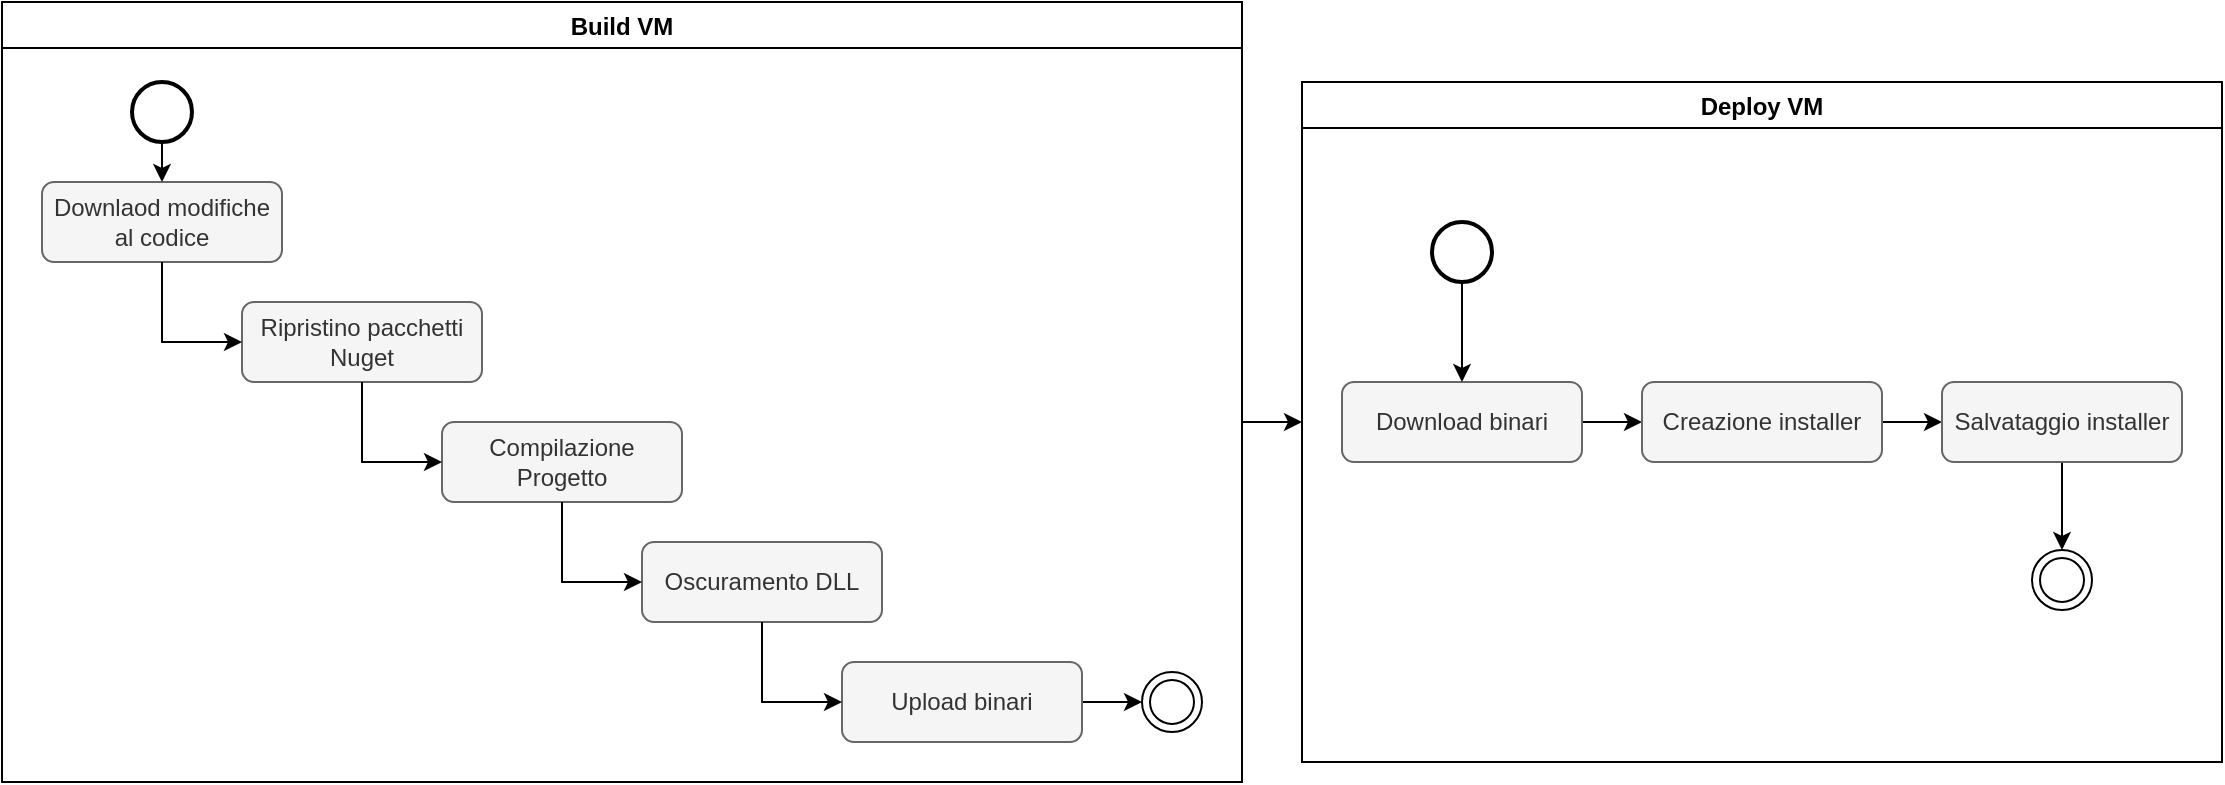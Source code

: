 <mxfile version="15.2.7" type="device"><diagram id="C5RBs43oDa-KdzZeNtuy" name="Page-1"><mxGraphModel dx="1550" dy="904" grid="1" gridSize="10" guides="1" tooltips="1" connect="1" arrows="1" fold="1" page="1" pageScale="1" pageWidth="1169" pageHeight="827" math="0" shadow="0"><root><mxCell id="WIyWlLk6GJQsqaUBKTNV-0"/><mxCell id="WIyWlLk6GJQsqaUBKTNV-1" parent="WIyWlLk6GJQsqaUBKTNV-0"/><mxCell id="8gRq-5Is9M5qAocnPOPS-17" style="edgeStyle=orthogonalEdgeStyle;rounded=0;orthogonalLoop=1;jettySize=auto;html=1;exitX=1;exitY=0.5;exitDx=0;exitDy=0;entryX=0;entryY=0.5;entryDx=0;entryDy=0;" edge="1" parent="WIyWlLk6GJQsqaUBKTNV-1" source="IjX5kfIOo-rSjD8BMpFm-0" target="IjX5kfIOo-rSjD8BMpFm-1"><mxGeometry relative="1" as="geometry"><Array as="points"><mxPoint x="640" y="320"/></Array></mxGeometry></mxCell><mxCell id="IjX5kfIOo-rSjD8BMpFm-0" value="Build VM" style="swimlane;" parent="WIyWlLk6GJQsqaUBKTNV-1" vertex="1"><mxGeometry x="20" y="110" width="620" height="390" as="geometry"/></mxCell><mxCell id="IjX5kfIOo-rSjD8BMpFm-2" value="Ripristino pacchetti Nuget" style="rounded=1;whiteSpace=wrap;html=1;fontSize=12;glass=0;strokeWidth=1;shadow=0;fillColor=#f5f5f5;strokeColor=#666666;fontColor=#333333;" parent="IjX5kfIOo-rSjD8BMpFm-0" vertex="1"><mxGeometry x="120" y="150" width="120" height="40" as="geometry"/></mxCell><mxCell id="IjX5kfIOo-rSjD8BMpFm-3" value="Compilazione Progetto" style="rounded=1;whiteSpace=wrap;html=1;fontSize=12;glass=0;strokeWidth=1;shadow=0;fillColor=#f5f5f5;strokeColor=#666666;fontColor=#333333;" parent="IjX5kfIOo-rSjD8BMpFm-0" vertex="1"><mxGeometry x="220" y="210" width="120" height="40" as="geometry"/></mxCell><mxCell id="IjX5kfIOo-rSjD8BMpFm-4" value="Oscuramento DLL" style="rounded=1;whiteSpace=wrap;html=1;fontSize=12;glass=0;strokeWidth=1;shadow=0;fillColor=#f5f5f5;strokeColor=#666666;fontColor=#333333;" parent="IjX5kfIOo-rSjD8BMpFm-0" vertex="1"><mxGeometry x="320" y="270" width="120" height="40" as="geometry"/></mxCell><mxCell id="IjX5kfIOo-rSjD8BMpFm-5" value="Downlaod modifiche al codice" style="rounded=1;whiteSpace=wrap;html=1;fontSize=12;glass=0;strokeWidth=1;shadow=0;fillColor=#f5f5f5;strokeColor=#666666;fontColor=#333333;" parent="IjX5kfIOo-rSjD8BMpFm-0" vertex="1"><mxGeometry x="20" y="90" width="120" height="40" as="geometry"/></mxCell><mxCell id="8gRq-5Is9M5qAocnPOPS-13" style="edgeStyle=orthogonalEdgeStyle;rounded=0;orthogonalLoop=1;jettySize=auto;html=1;exitX=1;exitY=0.5;exitDx=0;exitDy=0;entryX=0;entryY=0.5;entryDx=0;entryDy=0;entryPerimeter=0;" edge="1" parent="IjX5kfIOo-rSjD8BMpFm-0" source="IjX5kfIOo-rSjD8BMpFm-6"><mxGeometry relative="1" as="geometry"><mxPoint x="570" y="350" as="targetPoint"/></mxGeometry></mxCell><mxCell id="IjX5kfIOo-rSjD8BMpFm-6" value="Upload binari" style="rounded=1;whiteSpace=wrap;html=1;fontSize=12;glass=0;strokeWidth=1;shadow=0;fillColor=#f5f5f5;strokeColor=#666666;fontColor=#333333;" parent="IjX5kfIOo-rSjD8BMpFm-0" vertex="1"><mxGeometry x="420" y="330" width="120" height="40" as="geometry"/></mxCell><mxCell id="8gRq-5Is9M5qAocnPOPS-8" style="edgeStyle=orthogonalEdgeStyle;rounded=0;orthogonalLoop=1;jettySize=auto;html=1;exitX=0.5;exitY=1;exitDx=0;exitDy=0;entryX=0;entryY=0.5;entryDx=0;entryDy=0;" edge="1" parent="IjX5kfIOo-rSjD8BMpFm-0" source="IjX5kfIOo-rSjD8BMpFm-5" target="IjX5kfIOo-rSjD8BMpFm-2"><mxGeometry relative="1" as="geometry"><mxPoint x="80" y="170" as="targetPoint"/></mxGeometry></mxCell><mxCell id="8gRq-5Is9M5qAocnPOPS-9" style="edgeStyle=orthogonalEdgeStyle;rounded=0;orthogonalLoop=1;jettySize=auto;html=1;exitX=0.5;exitY=1;exitDx=0;exitDy=0;entryX=0;entryY=0.5;entryDx=0;entryDy=0;" edge="1" parent="IjX5kfIOo-rSjD8BMpFm-0" source="IjX5kfIOo-rSjD8BMpFm-2" target="IjX5kfIOo-rSjD8BMpFm-3"><mxGeometry relative="1" as="geometry"><mxPoint x="180" y="230" as="targetPoint"/></mxGeometry></mxCell><mxCell id="8gRq-5Is9M5qAocnPOPS-10" style="edgeStyle=orthogonalEdgeStyle;rounded=0;orthogonalLoop=1;jettySize=auto;html=1;exitX=0.5;exitY=1;exitDx=0;exitDy=0;entryX=0;entryY=0.5;entryDx=0;entryDy=0;" edge="1" parent="IjX5kfIOo-rSjD8BMpFm-0" source="IjX5kfIOo-rSjD8BMpFm-3" target="IjX5kfIOo-rSjD8BMpFm-4"><mxGeometry relative="1" as="geometry"><mxPoint x="280" y="290" as="targetPoint"/></mxGeometry></mxCell><mxCell id="8gRq-5Is9M5qAocnPOPS-11" style="edgeStyle=orthogonalEdgeStyle;rounded=0;orthogonalLoop=1;jettySize=auto;html=1;exitX=0.5;exitY=1;exitDx=0;exitDy=0;entryX=0;entryY=0.5;entryDx=0;entryDy=0;" edge="1" parent="IjX5kfIOo-rSjD8BMpFm-0" source="IjX5kfIOo-rSjD8BMpFm-4" target="IjX5kfIOo-rSjD8BMpFm-6"><mxGeometry relative="1" as="geometry"><mxPoint x="380" y="350" as="targetPoint"/></mxGeometry></mxCell><mxCell id="8gRq-5Is9M5qAocnPOPS-15" style="edgeStyle=orthogonalEdgeStyle;rounded=0;orthogonalLoop=1;jettySize=auto;html=1;exitX=0.5;exitY=1;exitDx=0;exitDy=0;exitPerimeter=0;entryX=0.5;entryY=0;entryDx=0;entryDy=0;" edge="1" parent="IjX5kfIOo-rSjD8BMpFm-0" source="8gRq-5Is9M5qAocnPOPS-14" target="IjX5kfIOo-rSjD8BMpFm-5"><mxGeometry relative="1" as="geometry"/></mxCell><mxCell id="8gRq-5Is9M5qAocnPOPS-14" value="" style="strokeWidth=2;html=1;shape=mxgraph.flowchart.start_2;whiteSpace=wrap;" vertex="1" parent="IjX5kfIOo-rSjD8BMpFm-0"><mxGeometry x="65" y="40" width="30" height="30" as="geometry"/></mxCell><mxCell id="8gRq-5Is9M5qAocnPOPS-16" value="" style="ellipse;shape=doubleEllipse;whiteSpace=wrap;html=1;aspect=fixed;" vertex="1" parent="IjX5kfIOo-rSjD8BMpFm-0"><mxGeometry x="570" y="335" width="30" height="30" as="geometry"/></mxCell><mxCell id="IjX5kfIOo-rSjD8BMpFm-1" value="Deploy VM" style="swimlane;startSize=23;" parent="WIyWlLk6GJQsqaUBKTNV-1" vertex="1"><mxGeometry x="670" y="150" width="460" height="340" as="geometry"/></mxCell><mxCell id="8gRq-5Is9M5qAocnPOPS-5" style="edgeStyle=orthogonalEdgeStyle;rounded=0;orthogonalLoop=1;jettySize=auto;html=1;exitX=1;exitY=0.5;exitDx=0;exitDy=0;entryX=0;entryY=0.5;entryDx=0;entryDy=0;" edge="1" parent="IjX5kfIOo-rSjD8BMpFm-1" source="IjX5kfIOo-rSjD8BMpFm-7" target="IjX5kfIOo-rSjD8BMpFm-8"><mxGeometry relative="1" as="geometry"/></mxCell><mxCell id="IjX5kfIOo-rSjD8BMpFm-7" value="Download binari" style="rounded=1;whiteSpace=wrap;html=1;fontSize=12;glass=0;strokeWidth=1;shadow=0;fillColor=#f5f5f5;strokeColor=#666666;fontColor=#333333;" parent="IjX5kfIOo-rSjD8BMpFm-1" vertex="1"><mxGeometry x="20" y="150" width="120" height="40" as="geometry"/></mxCell><mxCell id="8gRq-5Is9M5qAocnPOPS-7" style="edgeStyle=orthogonalEdgeStyle;rounded=0;orthogonalLoop=1;jettySize=auto;html=1;exitX=1;exitY=0.5;exitDx=0;exitDy=0;entryX=0;entryY=0.5;entryDx=0;entryDy=0;" edge="1" parent="IjX5kfIOo-rSjD8BMpFm-1" source="IjX5kfIOo-rSjD8BMpFm-8" target="IjX5kfIOo-rSjD8BMpFm-9"><mxGeometry relative="1" as="geometry"/></mxCell><mxCell id="IjX5kfIOo-rSjD8BMpFm-8" value="Creazione installer" style="rounded=1;whiteSpace=wrap;html=1;fontSize=12;glass=0;strokeWidth=1;shadow=0;fillColor=#f5f5f5;strokeColor=#666666;fontColor=#333333;" parent="IjX5kfIOo-rSjD8BMpFm-1" vertex="1"><mxGeometry x="170" y="150" width="120" height="40" as="geometry"/></mxCell><mxCell id="8gRq-5Is9M5qAocnPOPS-19" style="edgeStyle=orthogonalEdgeStyle;rounded=0;orthogonalLoop=1;jettySize=auto;html=1;exitX=0.5;exitY=1;exitDx=0;exitDy=0;entryX=0.5;entryY=0;entryDx=0;entryDy=0;" edge="1" parent="IjX5kfIOo-rSjD8BMpFm-1" source="IjX5kfIOo-rSjD8BMpFm-9" target="8gRq-5Is9M5qAocnPOPS-18"><mxGeometry relative="1" as="geometry"/></mxCell><mxCell id="IjX5kfIOo-rSjD8BMpFm-9" value="Salvataggio installer" style="rounded=1;whiteSpace=wrap;html=1;fontSize=12;glass=0;strokeWidth=1;shadow=0;fillColor=#f5f5f5;strokeColor=#666666;fontColor=#333333;" parent="IjX5kfIOo-rSjD8BMpFm-1" vertex="1"><mxGeometry x="320" y="150" width="120" height="40" as="geometry"/></mxCell><mxCell id="8gRq-5Is9M5qAocnPOPS-3" style="edgeStyle=orthogonalEdgeStyle;rounded=0;orthogonalLoop=1;jettySize=auto;html=1;exitX=0.5;exitY=1;exitDx=0;exitDy=0;exitPerimeter=0;" edge="1" parent="IjX5kfIOo-rSjD8BMpFm-1" source="8gRq-5Is9M5qAocnPOPS-2" target="IjX5kfIOo-rSjD8BMpFm-7"><mxGeometry relative="1" as="geometry"/></mxCell><mxCell id="8gRq-5Is9M5qAocnPOPS-2" value="" style="strokeWidth=2;html=1;shape=mxgraph.flowchart.start_2;whiteSpace=wrap;" vertex="1" parent="IjX5kfIOo-rSjD8BMpFm-1"><mxGeometry x="65" y="70" width="30" height="30" as="geometry"/></mxCell><mxCell id="8gRq-5Is9M5qAocnPOPS-18" value="" style="ellipse;shape=doubleEllipse;whiteSpace=wrap;html=1;aspect=fixed;" vertex="1" parent="IjX5kfIOo-rSjD8BMpFm-1"><mxGeometry x="365" y="234" width="30" height="30" as="geometry"/></mxCell></root></mxGraphModel></diagram></mxfile>